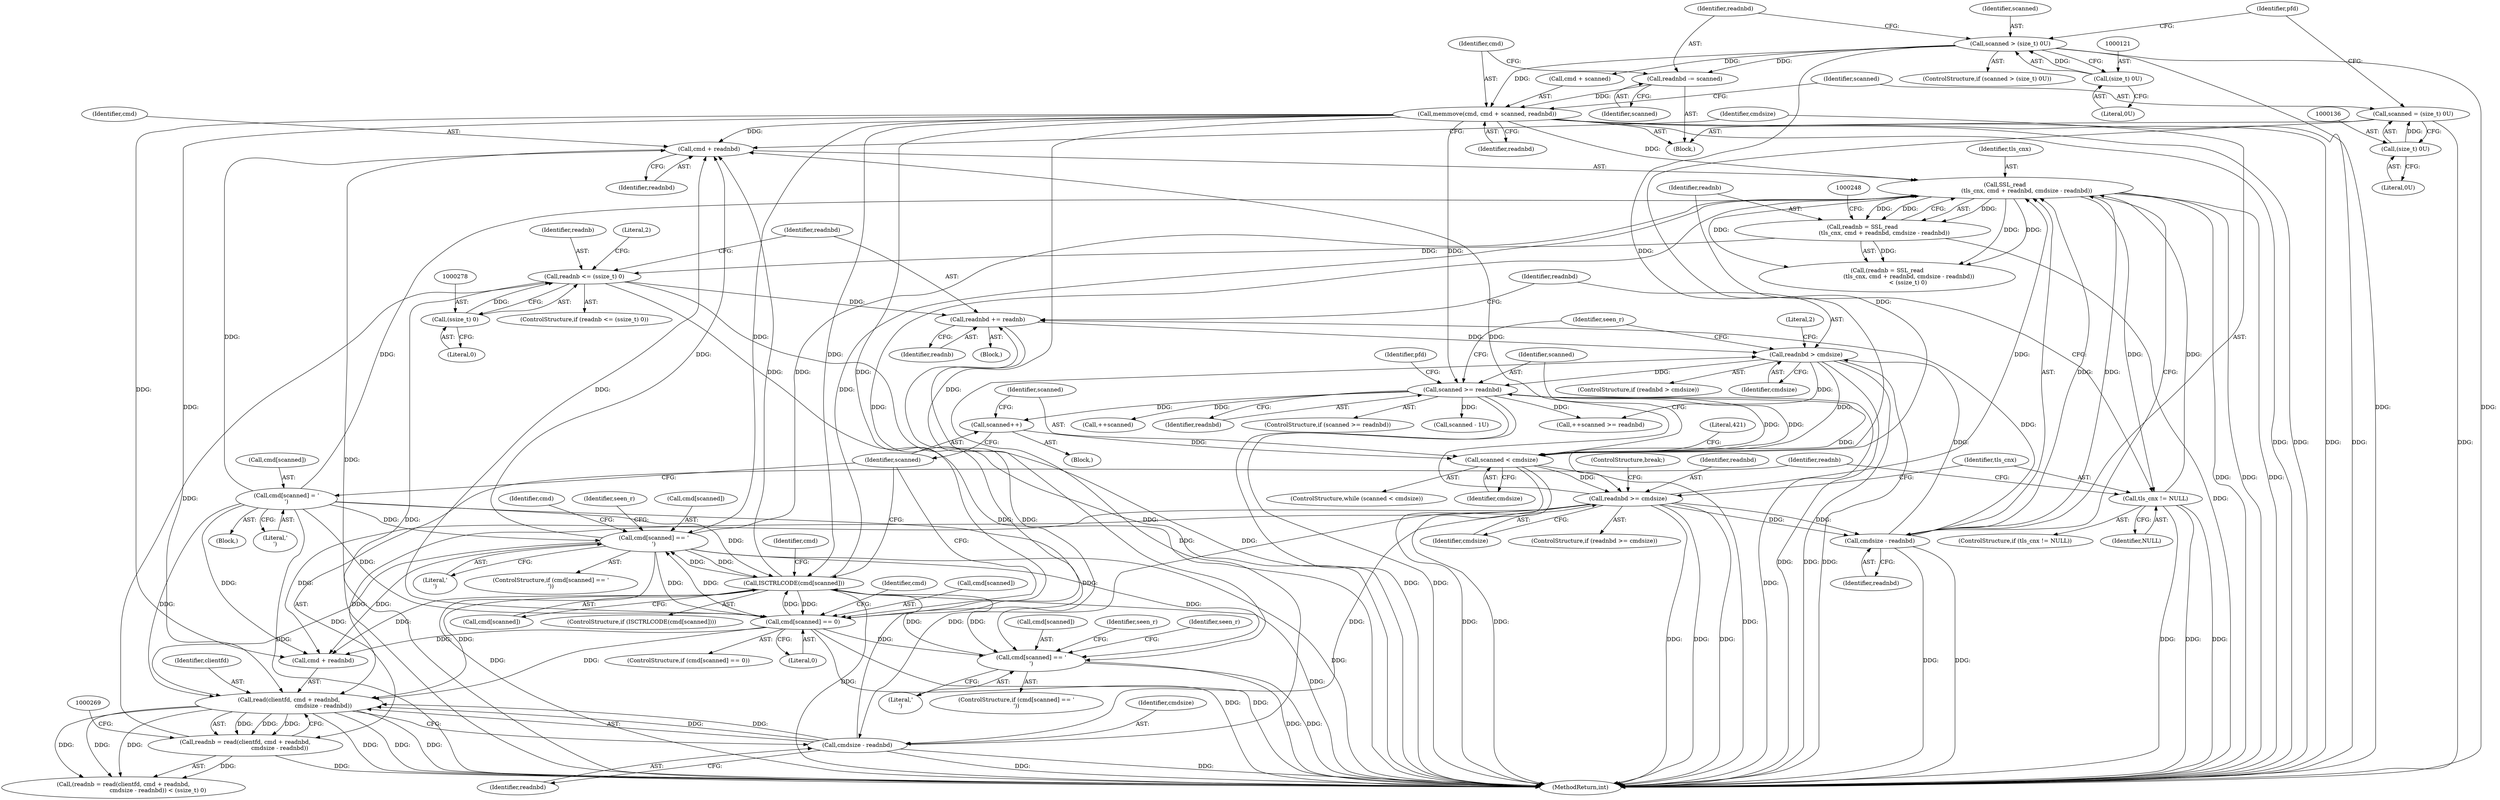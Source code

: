 digraph "0_pure-ftpd_65c4d4ad331e94661de763e9b5304d28698999c4_0@API" {
"1000241" [label="(Call,cmd + readnbd)"];
"1000368" [label="(Call,cmd[scanned] = '\n')"];
"1000351" [label="(Call,cmd[scanned] == '\r')"];
"1000127" [label="(Call,memmove(cmd, cmd + scanned, readnbd))"];
"1000118" [label="(Call,scanned > (size_t) 0U)"];
"1000120" [label="(Call,(size_t) 0U)"];
"1000124" [label="(Call,readnbd -= scanned)"];
"1000345" [label="(Call,ISCTRLCODE(cmd[scanned]))"];
"1000301" [label="(Call,cmd[scanned] == '\n')"];
"1000362" [label="(Call,cmd[scanned] == 0)"];
"1000224" [label="(Call,readnbd >= cmdsize)"];
"1000158" [label="(Call,scanned >= readnbd)"];
"1000153" [label="(Call,scanned < cmdsize)"];
"1000133" [label="(Call,scanned = (size_t) 0U)"];
"1000135" [label="(Call,(size_t) 0U)"];
"1000373" [label="(Call,scanned++)"];
"1000288" [label="(Call,readnbd > cmdsize)"];
"1000284" [label="(Call,readnbd += readnb)"];
"1000275" [label="(Call,readnb <= (ssize_t) 0)"];
"1000258" [label="(Call,readnb = read(clientfd, cmd + readnbd,\n                                      cmdsize - readnbd))"];
"1000260" [label="(Call,read(clientfd, cmd + readnbd,\n                                      cmdsize - readnbd))"];
"1000265" [label="(Call,cmdsize - readnbd)"];
"1000237" [label="(Call,readnb = SSL_read\n                        (tls_cnx, cmd + readnbd, cmdsize - readnbd))"];
"1000239" [label="(Call,SSL_read\n                        (tls_cnx, cmd + readnbd, cmdsize - readnbd))"];
"1000230" [label="(Call,tls_cnx != NULL)"];
"1000244" [label="(Call,cmdsize - readnbd)"];
"1000277" [label="(Call,(ssize_t) 0)"];
"1000345" [label="(Call,ISCTRLCODE(cmd[scanned]))"];
"1000225" [label="(Identifier,readnbd)"];
"1000276" [label="(Identifier,readnb)"];
"1000364" [label="(Identifier,cmd)"];
"1000132" [label="(Identifier,readnbd)"];
"1000351" [label="(Call,cmd[scanned] == '\r')"];
"1000242" [label="(Identifier,cmd)"];
"1000122" [label="(Literal,0U)"];
"1000137" [label="(Literal,0U)"];
"1000260" [label="(Call,read(clientfd, cmd + readnbd,\n                                      cmdsize - readnbd))"];
"1000355" [label="(Literal,'\r')"];
"1000262" [label="(Call,cmd + readnbd)"];
"1000226" [label="(Identifier,cmdsize)"];
"1000275" [label="(Call,readnb <= (ssize_t) 0)"];
"1000285" [label="(Identifier,readnbd)"];
"1000224" [label="(Call,readnbd >= cmdsize)"];
"1000154" [label="(Identifier,scanned)"];
"1000152" [label="(ControlStructure,while (scanned < cmdsize))"];
"1000368" [label="(Call,cmd[scanned] = '\n')"];
"1000361" [label="(ControlStructure,if (cmd[scanned] == 0))"];
"1000246" [label="(Identifier,readnbd)"];
"1000243" [label="(Identifier,readnbd)"];
"1000367" [label="(Block,)"];
"1000240" [label="(Identifier,tls_cnx)"];
"1000309" [label="(Identifier,seen_r)"];
"1000362" [label="(Call,cmd[scanned] == 0)"];
"1000279" [label="(Literal,0)"];
"1000289" [label="(Identifier,readnbd)"];
"1000342" [label="(Identifier,seen_r)"];
"1000126" [label="(Identifier,scanned)"];
"1000372" [label="(Literal,'\n')"];
"1000239" [label="(Call,SSL_read\n                        (tls_cnx, cmd + readnbd, cmdsize - readnbd))"];
"1000161" [label="(Block,)"];
"1000286" [label="(Identifier,readnb)"];
"1000156" [label="(Block,)"];
"1000133" [label="(Call,scanned = (size_t) 0U)"];
"1000315" [label="(Call,scanned - 1U)"];
"1000370" [label="(Identifier,cmd)"];
"1000267" [label="(Identifier,readnbd)"];
"1000374" [label="(Identifier,scanned)"];
"1000155" [label="(Identifier,cmdsize)"];
"1000350" [label="(ControlStructure,if (cmd[scanned] == '\r'))"];
"1000297" [label="(Identifier,seen_r)"];
"1000328" [label="(Call,++scanned)"];
"1000125" [label="(Identifier,readnbd)"];
"1000327" [label="(Call,++scanned >= readnbd)"];
"1000153" [label="(Call,scanned < cmdsize)"];
"1000228" [label="(ControlStructure,break;)"];
"1000236" [label="(Call,(readnb = SSL_read\n                        (tls_cnx, cmd + readnbd, cmdsize - readnbd))\n                       < (ssize_t) 0)"];
"1000277" [label="(Call,(ssize_t) 0)"];
"1000230" [label="(Call,tls_cnx != NULL)"];
"1000124" [label="(Call,readnbd -= scanned)"];
"1000294" [label="(Literal,2)"];
"1000158" [label="(Call,scanned >= readnbd)"];
"1000305" [label="(Literal,'\n')"];
"1000363" [label="(Call,cmd[scanned])"];
"1000232" [label="(Identifier,NULL)"];
"1000274" [label="(ControlStructure,if (readnb <= (ssize_t) 0))"];
"1000358" [label="(Identifier,seen_r)"];
"1000164" [label="(Identifier,pfd)"];
"1000140" [label="(Identifier,pfd)"];
"1000245" [label="(Identifier,cmdsize)"];
"1000266" [label="(Identifier,cmdsize)"];
"1000129" [label="(Call,cmd + scanned)"];
"1000238" [label="(Identifier,readnb)"];
"1000118" [label="(Call,scanned > (size_t) 0U)"];
"1000135" [label="(Call,(size_t) 0U)"];
"1000376" [label="(Literal,421)"];
"1000261" [label="(Identifier,clientfd)"];
"1000353" [label="(Identifier,cmd)"];
"1000369" [label="(Call,cmd[scanned])"];
"1000119" [label="(Identifier,scanned)"];
"1000120" [label="(Call,(size_t) 0U)"];
"1000244" [label="(Call,cmdsize - readnbd)"];
"1000117" [label="(ControlStructure,if (scanned > (size_t) 0U))"];
"1000229" [label="(ControlStructure,if (tls_cnx != NULL))"];
"1000300" [label="(ControlStructure,if (cmd[scanned] == '\n'))"];
"1000128" [label="(Identifier,cmd)"];
"1000258" [label="(Call,readnb = read(clientfd, cmd + readnbd,\n                                      cmdsize - readnbd))"];
"1000283" [label="(Literal,2)"];
"1000160" [label="(Identifier,readnbd)"];
"1000241" [label="(Call,cmd + readnbd)"];
"1000301" [label="(Call,cmd[scanned] == '\n')"];
"1000346" [label="(Call,cmd[scanned])"];
"1000223" [label="(ControlStructure,if (readnbd >= cmdsize))"];
"1000381" [label="(MethodReturn,int)"];
"1000157" [label="(ControlStructure,if (scanned >= readnbd))"];
"1000290" [label="(Identifier,cmdsize)"];
"1000373" [label="(Call,scanned++)"];
"1000352" [label="(Call,cmd[scanned])"];
"1000231" [label="(Identifier,tls_cnx)"];
"1000265" [label="(Call,cmdsize - readnbd)"];
"1000259" [label="(Identifier,readnb)"];
"1000284" [label="(Call,readnbd += readnb)"];
"1000237" [label="(Call,readnb = SSL_read\n                        (tls_cnx, cmd + readnbd, cmdsize - readnbd))"];
"1000159" [label="(Identifier,scanned)"];
"1000344" [label="(ControlStructure,if (ISCTRLCODE(cmd[scanned])))"];
"1000127" [label="(Call,memmove(cmd, cmd + scanned, readnbd))"];
"1000123" [label="(Block,)"];
"1000302" [label="(Call,cmd[scanned])"];
"1000366" [label="(Literal,0)"];
"1000257" [label="(Call,(readnb = read(clientfd, cmd + readnbd,\n                                      cmdsize - readnbd)) < (ssize_t) 0)"];
"1000287" [label="(ControlStructure,if (readnbd > cmdsize))"];
"1000288" [label="(Call,readnbd > cmdsize)"];
"1000134" [label="(Identifier,scanned)"];
"1000241" -> "1000239"  [label="AST: "];
"1000241" -> "1000243"  [label="CFG: "];
"1000242" -> "1000241"  [label="AST: "];
"1000243" -> "1000241"  [label="AST: "];
"1000245" -> "1000241"  [label="CFG: "];
"1000241" -> "1000381"  [label="DDG: "];
"1000368" -> "1000241"  [label="DDG: "];
"1000351" -> "1000241"  [label="DDG: "];
"1000362" -> "1000241"  [label="DDG: "];
"1000127" -> "1000241"  [label="DDG: "];
"1000345" -> "1000241"  [label="DDG: "];
"1000224" -> "1000241"  [label="DDG: "];
"1000368" -> "1000367"  [label="AST: "];
"1000368" -> "1000372"  [label="CFG: "];
"1000369" -> "1000368"  [label="AST: "];
"1000372" -> "1000368"  [label="AST: "];
"1000374" -> "1000368"  [label="CFG: "];
"1000368" -> "1000381"  [label="DDG: "];
"1000368" -> "1000239"  [label="DDG: "];
"1000368" -> "1000260"  [label="DDG: "];
"1000368" -> "1000262"  [label="DDG: "];
"1000368" -> "1000301"  [label="DDG: "];
"1000368" -> "1000345"  [label="DDG: "];
"1000368" -> "1000351"  [label="DDG: "];
"1000368" -> "1000362"  [label="DDG: "];
"1000351" -> "1000350"  [label="AST: "];
"1000351" -> "1000355"  [label="CFG: "];
"1000352" -> "1000351"  [label="AST: "];
"1000355" -> "1000351"  [label="AST: "];
"1000358" -> "1000351"  [label="CFG: "];
"1000364" -> "1000351"  [label="CFG: "];
"1000351" -> "1000381"  [label="DDG: "];
"1000351" -> "1000381"  [label="DDG: "];
"1000351" -> "1000239"  [label="DDG: "];
"1000351" -> "1000260"  [label="DDG: "];
"1000351" -> "1000262"  [label="DDG: "];
"1000351" -> "1000301"  [label="DDG: "];
"1000351" -> "1000345"  [label="DDG: "];
"1000127" -> "1000351"  [label="DDG: "];
"1000345" -> "1000351"  [label="DDG: "];
"1000362" -> "1000351"  [label="DDG: "];
"1000351" -> "1000362"  [label="DDG: "];
"1000127" -> "1000123"  [label="AST: "];
"1000127" -> "1000132"  [label="CFG: "];
"1000128" -> "1000127"  [label="AST: "];
"1000129" -> "1000127"  [label="AST: "];
"1000132" -> "1000127"  [label="AST: "];
"1000134" -> "1000127"  [label="CFG: "];
"1000127" -> "1000381"  [label="DDG: "];
"1000127" -> "1000381"  [label="DDG: "];
"1000127" -> "1000381"  [label="DDG: "];
"1000127" -> "1000381"  [label="DDG: "];
"1000118" -> "1000127"  [label="DDG: "];
"1000124" -> "1000127"  [label="DDG: "];
"1000127" -> "1000158"  [label="DDG: "];
"1000127" -> "1000239"  [label="DDG: "];
"1000127" -> "1000260"  [label="DDG: "];
"1000127" -> "1000262"  [label="DDG: "];
"1000127" -> "1000301"  [label="DDG: "];
"1000127" -> "1000345"  [label="DDG: "];
"1000127" -> "1000362"  [label="DDG: "];
"1000118" -> "1000117"  [label="AST: "];
"1000118" -> "1000120"  [label="CFG: "];
"1000119" -> "1000118"  [label="AST: "];
"1000120" -> "1000118"  [label="AST: "];
"1000125" -> "1000118"  [label="CFG: "];
"1000140" -> "1000118"  [label="CFG: "];
"1000118" -> "1000381"  [label="DDG: "];
"1000118" -> "1000381"  [label="DDG: "];
"1000120" -> "1000118"  [label="DDG: "];
"1000118" -> "1000124"  [label="DDG: "];
"1000118" -> "1000129"  [label="DDG: "];
"1000118" -> "1000153"  [label="DDG: "];
"1000120" -> "1000122"  [label="CFG: "];
"1000121" -> "1000120"  [label="AST: "];
"1000122" -> "1000120"  [label="AST: "];
"1000124" -> "1000123"  [label="AST: "];
"1000124" -> "1000126"  [label="CFG: "];
"1000125" -> "1000124"  [label="AST: "];
"1000126" -> "1000124"  [label="AST: "];
"1000128" -> "1000124"  [label="CFG: "];
"1000345" -> "1000344"  [label="AST: "];
"1000345" -> "1000346"  [label="CFG: "];
"1000346" -> "1000345"  [label="AST: "];
"1000353" -> "1000345"  [label="CFG: "];
"1000374" -> "1000345"  [label="CFG: "];
"1000345" -> "1000381"  [label="DDG: "];
"1000345" -> "1000381"  [label="DDG: "];
"1000345" -> "1000239"  [label="DDG: "];
"1000345" -> "1000260"  [label="DDG: "];
"1000345" -> "1000262"  [label="DDG: "];
"1000345" -> "1000301"  [label="DDG: "];
"1000301" -> "1000345"  [label="DDG: "];
"1000362" -> "1000345"  [label="DDG: "];
"1000345" -> "1000362"  [label="DDG: "];
"1000301" -> "1000300"  [label="AST: "];
"1000301" -> "1000305"  [label="CFG: "];
"1000302" -> "1000301"  [label="AST: "];
"1000305" -> "1000301"  [label="AST: "];
"1000309" -> "1000301"  [label="CFG: "];
"1000342" -> "1000301"  [label="CFG: "];
"1000301" -> "1000381"  [label="DDG: "];
"1000301" -> "1000381"  [label="DDG: "];
"1000362" -> "1000301"  [label="DDG: "];
"1000362" -> "1000361"  [label="AST: "];
"1000362" -> "1000366"  [label="CFG: "];
"1000363" -> "1000362"  [label="AST: "];
"1000366" -> "1000362"  [label="AST: "];
"1000370" -> "1000362"  [label="CFG: "];
"1000374" -> "1000362"  [label="CFG: "];
"1000362" -> "1000381"  [label="DDG: "];
"1000362" -> "1000381"  [label="DDG: "];
"1000362" -> "1000239"  [label="DDG: "];
"1000362" -> "1000260"  [label="DDG: "];
"1000362" -> "1000262"  [label="DDG: "];
"1000224" -> "1000223"  [label="AST: "];
"1000224" -> "1000226"  [label="CFG: "];
"1000225" -> "1000224"  [label="AST: "];
"1000226" -> "1000224"  [label="AST: "];
"1000228" -> "1000224"  [label="CFG: "];
"1000231" -> "1000224"  [label="CFG: "];
"1000224" -> "1000381"  [label="DDG: "];
"1000224" -> "1000381"  [label="DDG: "];
"1000224" -> "1000381"  [label="DDG: "];
"1000158" -> "1000224"  [label="DDG: "];
"1000153" -> "1000224"  [label="DDG: "];
"1000224" -> "1000239"  [label="DDG: "];
"1000224" -> "1000244"  [label="DDG: "];
"1000224" -> "1000244"  [label="DDG: "];
"1000224" -> "1000260"  [label="DDG: "];
"1000224" -> "1000262"  [label="DDG: "];
"1000224" -> "1000265"  [label="DDG: "];
"1000224" -> "1000265"  [label="DDG: "];
"1000158" -> "1000157"  [label="AST: "];
"1000158" -> "1000160"  [label="CFG: "];
"1000159" -> "1000158"  [label="AST: "];
"1000160" -> "1000158"  [label="AST: "];
"1000164" -> "1000158"  [label="CFG: "];
"1000297" -> "1000158"  [label="CFG: "];
"1000158" -> "1000381"  [label="DDG: "];
"1000158" -> "1000381"  [label="DDG: "];
"1000158" -> "1000381"  [label="DDG: "];
"1000158" -> "1000153"  [label="DDG: "];
"1000153" -> "1000158"  [label="DDG: "];
"1000288" -> "1000158"  [label="DDG: "];
"1000158" -> "1000315"  [label="DDG: "];
"1000158" -> "1000328"  [label="DDG: "];
"1000158" -> "1000327"  [label="DDG: "];
"1000158" -> "1000373"  [label="DDG: "];
"1000153" -> "1000152"  [label="AST: "];
"1000153" -> "1000155"  [label="CFG: "];
"1000154" -> "1000153"  [label="AST: "];
"1000155" -> "1000153"  [label="AST: "];
"1000159" -> "1000153"  [label="CFG: "];
"1000376" -> "1000153"  [label="CFG: "];
"1000153" -> "1000381"  [label="DDG: "];
"1000153" -> "1000381"  [label="DDG: "];
"1000153" -> "1000381"  [label="DDG: "];
"1000133" -> "1000153"  [label="DDG: "];
"1000373" -> "1000153"  [label="DDG: "];
"1000288" -> "1000153"  [label="DDG: "];
"1000133" -> "1000123"  [label="AST: "];
"1000133" -> "1000135"  [label="CFG: "];
"1000134" -> "1000133"  [label="AST: "];
"1000135" -> "1000133"  [label="AST: "];
"1000140" -> "1000133"  [label="CFG: "];
"1000133" -> "1000381"  [label="DDG: "];
"1000135" -> "1000133"  [label="DDG: "];
"1000135" -> "1000137"  [label="CFG: "];
"1000136" -> "1000135"  [label="AST: "];
"1000137" -> "1000135"  [label="AST: "];
"1000373" -> "1000156"  [label="AST: "];
"1000373" -> "1000374"  [label="CFG: "];
"1000374" -> "1000373"  [label="AST: "];
"1000154" -> "1000373"  [label="CFG: "];
"1000288" -> "1000287"  [label="AST: "];
"1000288" -> "1000290"  [label="CFG: "];
"1000289" -> "1000288"  [label="AST: "];
"1000290" -> "1000288"  [label="AST: "];
"1000294" -> "1000288"  [label="CFG: "];
"1000297" -> "1000288"  [label="CFG: "];
"1000288" -> "1000381"  [label="DDG: "];
"1000288" -> "1000381"  [label="DDG: "];
"1000288" -> "1000381"  [label="DDG: "];
"1000284" -> "1000288"  [label="DDG: "];
"1000265" -> "1000288"  [label="DDG: "];
"1000244" -> "1000288"  [label="DDG: "];
"1000288" -> "1000327"  [label="DDG: "];
"1000284" -> "1000161"  [label="AST: "];
"1000284" -> "1000286"  [label="CFG: "];
"1000285" -> "1000284"  [label="AST: "];
"1000286" -> "1000284"  [label="AST: "];
"1000289" -> "1000284"  [label="CFG: "];
"1000284" -> "1000381"  [label="DDG: "];
"1000275" -> "1000284"  [label="DDG: "];
"1000265" -> "1000284"  [label="DDG: "];
"1000244" -> "1000284"  [label="DDG: "];
"1000275" -> "1000274"  [label="AST: "];
"1000275" -> "1000277"  [label="CFG: "];
"1000276" -> "1000275"  [label="AST: "];
"1000277" -> "1000275"  [label="AST: "];
"1000283" -> "1000275"  [label="CFG: "];
"1000285" -> "1000275"  [label="CFG: "];
"1000275" -> "1000381"  [label="DDG: "];
"1000275" -> "1000381"  [label="DDG: "];
"1000275" -> "1000381"  [label="DDG: "];
"1000258" -> "1000275"  [label="DDG: "];
"1000237" -> "1000275"  [label="DDG: "];
"1000277" -> "1000275"  [label="DDG: "];
"1000258" -> "1000257"  [label="AST: "];
"1000258" -> "1000260"  [label="CFG: "];
"1000259" -> "1000258"  [label="AST: "];
"1000260" -> "1000258"  [label="AST: "];
"1000269" -> "1000258"  [label="CFG: "];
"1000258" -> "1000381"  [label="DDG: "];
"1000258" -> "1000257"  [label="DDG: "];
"1000260" -> "1000258"  [label="DDG: "];
"1000260" -> "1000258"  [label="DDG: "];
"1000260" -> "1000258"  [label="DDG: "];
"1000260" -> "1000265"  [label="CFG: "];
"1000261" -> "1000260"  [label="AST: "];
"1000262" -> "1000260"  [label="AST: "];
"1000265" -> "1000260"  [label="AST: "];
"1000260" -> "1000381"  [label="DDG: "];
"1000260" -> "1000381"  [label="DDG: "];
"1000260" -> "1000381"  [label="DDG: "];
"1000260" -> "1000257"  [label="DDG: "];
"1000260" -> "1000257"  [label="DDG: "];
"1000260" -> "1000257"  [label="DDG: "];
"1000265" -> "1000260"  [label="DDG: "];
"1000265" -> "1000260"  [label="DDG: "];
"1000265" -> "1000267"  [label="CFG: "];
"1000266" -> "1000265"  [label="AST: "];
"1000267" -> "1000265"  [label="AST: "];
"1000265" -> "1000381"  [label="DDG: "];
"1000265" -> "1000381"  [label="DDG: "];
"1000237" -> "1000236"  [label="AST: "];
"1000237" -> "1000239"  [label="CFG: "];
"1000238" -> "1000237"  [label="AST: "];
"1000239" -> "1000237"  [label="AST: "];
"1000248" -> "1000237"  [label="CFG: "];
"1000237" -> "1000381"  [label="DDG: "];
"1000237" -> "1000236"  [label="DDG: "];
"1000239" -> "1000237"  [label="DDG: "];
"1000239" -> "1000237"  [label="DDG: "];
"1000239" -> "1000237"  [label="DDG: "];
"1000239" -> "1000244"  [label="CFG: "];
"1000240" -> "1000239"  [label="AST: "];
"1000244" -> "1000239"  [label="AST: "];
"1000239" -> "1000381"  [label="DDG: "];
"1000239" -> "1000381"  [label="DDG: "];
"1000239" -> "1000381"  [label="DDG: "];
"1000239" -> "1000230"  [label="DDG: "];
"1000239" -> "1000236"  [label="DDG: "];
"1000239" -> "1000236"  [label="DDG: "];
"1000239" -> "1000236"  [label="DDG: "];
"1000230" -> "1000239"  [label="DDG: "];
"1000244" -> "1000239"  [label="DDG: "];
"1000244" -> "1000239"  [label="DDG: "];
"1000230" -> "1000229"  [label="AST: "];
"1000230" -> "1000232"  [label="CFG: "];
"1000231" -> "1000230"  [label="AST: "];
"1000232" -> "1000230"  [label="AST: "];
"1000238" -> "1000230"  [label="CFG: "];
"1000259" -> "1000230"  [label="CFG: "];
"1000230" -> "1000381"  [label="DDG: "];
"1000230" -> "1000381"  [label="DDG: "];
"1000230" -> "1000381"  [label="DDG: "];
"1000244" -> "1000246"  [label="CFG: "];
"1000245" -> "1000244"  [label="AST: "];
"1000246" -> "1000244"  [label="AST: "];
"1000244" -> "1000381"  [label="DDG: "];
"1000244" -> "1000381"  [label="DDG: "];
"1000277" -> "1000279"  [label="CFG: "];
"1000278" -> "1000277"  [label="AST: "];
"1000279" -> "1000277"  [label="AST: "];
}

